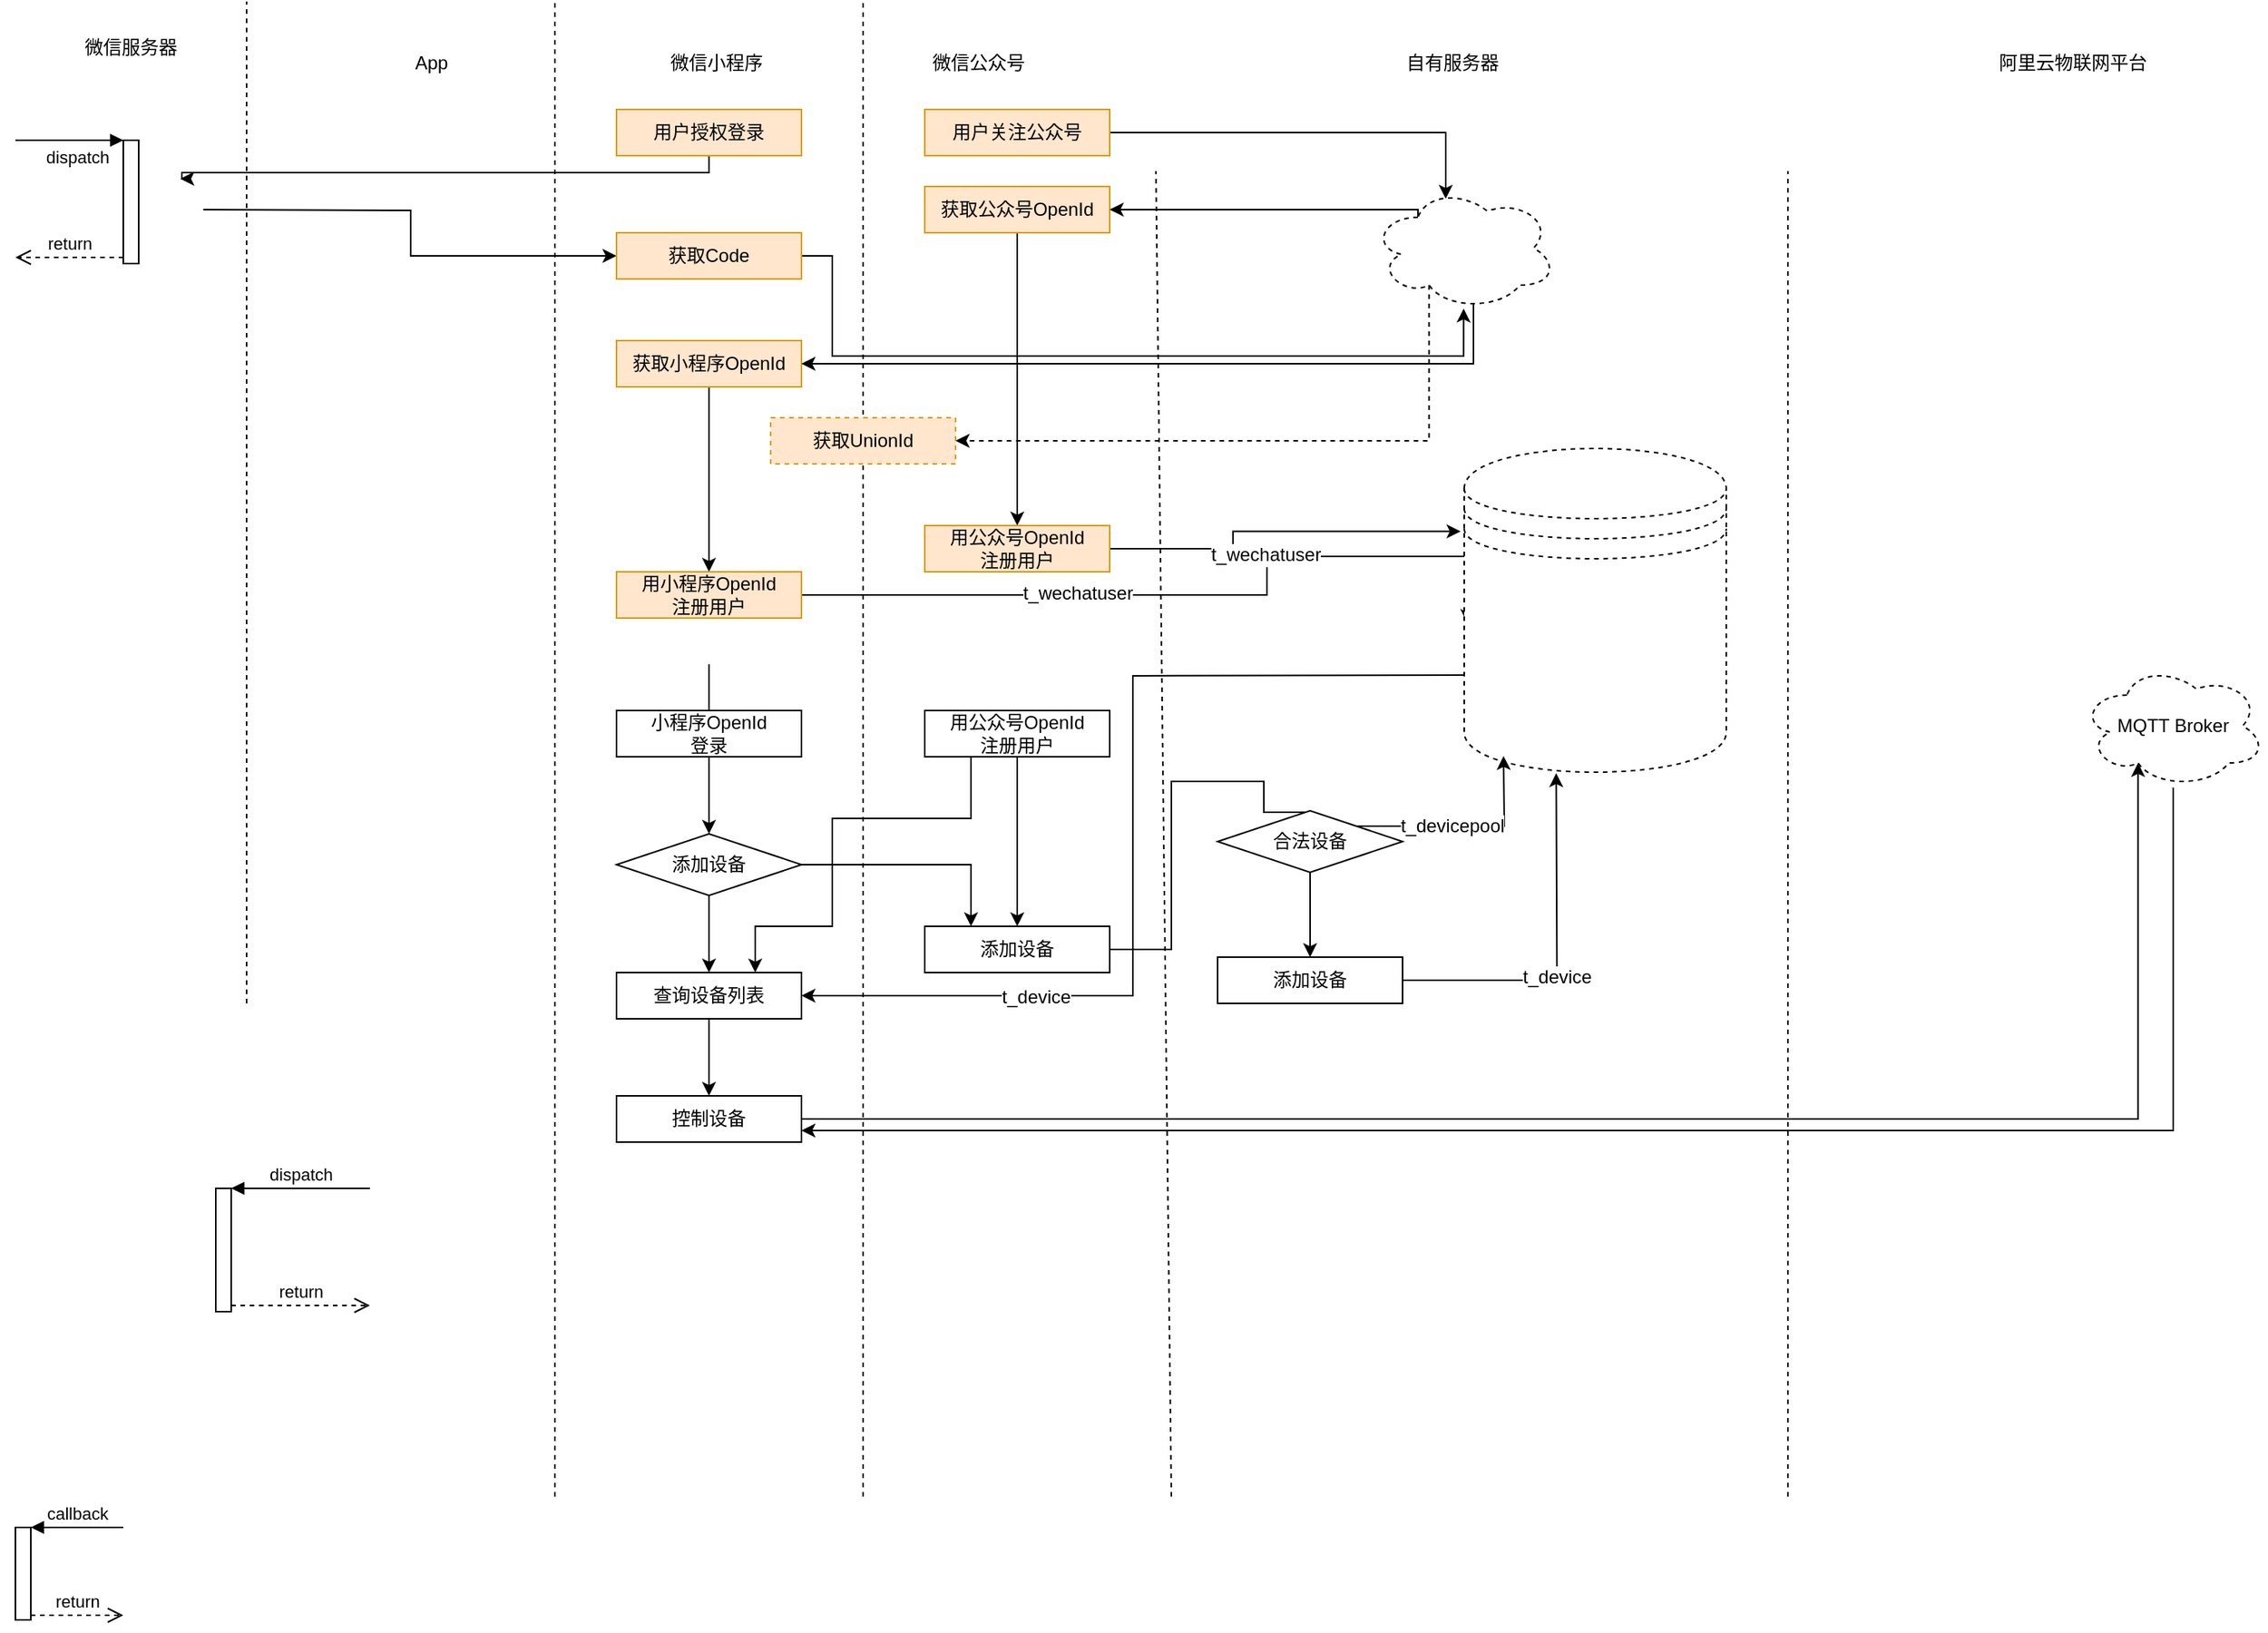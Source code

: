 <mxfile version="12.5.8" type="github" pages="2">
  <diagram id="6_VaQI-8KQmPAGfPwnWQ" name="Page-1">
    <mxGraphModel dx="3460" dy="1977" grid="1" gridSize="10" guides="1" tooltips="1" connect="1" arrows="1" fold="1" page="1" pageScale="1" pageWidth="1654" pageHeight="2336" math="0" shadow="0">
      <root>
        <mxCell id="0"/>
        <mxCell id="1" parent="0"/>
        <mxCell id="sQ18m8yOQFN-RxKZwZmQ-1" value="" style="endArrow=none;dashed=1;html=1;" parent="1" edge="1">
          <mxGeometry width="50" height="50" relative="1" as="geometry">
            <mxPoint x="440" y="970" as="sourcePoint"/>
            <mxPoint x="440" as="targetPoint"/>
          </mxGeometry>
        </mxCell>
        <mxCell id="sQ18m8yOQFN-RxKZwZmQ-2" value="" style="endArrow=none;dashed=1;html=1;" parent="1" edge="1">
          <mxGeometry width="50" height="50" relative="1" as="geometry">
            <mxPoint x="640" y="970" as="sourcePoint"/>
            <mxPoint x="640" as="targetPoint"/>
          </mxGeometry>
        </mxCell>
        <mxCell id="sQ18m8yOQFN-RxKZwZmQ-4" value="微信小程序" style="text;html=1;strokeColor=none;fillColor=none;align=center;verticalAlign=middle;whiteSpace=wrap;rounded=0;" parent="1" vertex="1">
          <mxGeometry x="510" y="30" width="70" height="20" as="geometry"/>
        </mxCell>
        <mxCell id="sQ18m8yOQFN-RxKZwZmQ-5" value="微信公众号" style="text;html=1;strokeColor=none;fillColor=none;align=center;verticalAlign=middle;whiteSpace=wrap;rounded=0;" parent="1" vertex="1">
          <mxGeometry x="670" y="30" width="90" height="20" as="geometry"/>
        </mxCell>
        <mxCell id="sQ18m8yOQFN-RxKZwZmQ-6" value="App" style="text;html=1;strokeColor=none;fillColor=none;align=center;verticalAlign=middle;whiteSpace=wrap;rounded=0;" parent="1" vertex="1">
          <mxGeometry x="340" y="30" width="40" height="20" as="geometry"/>
        </mxCell>
        <mxCell id="sQ18m8yOQFN-RxKZwZmQ-7" value="" style="endArrow=none;dashed=1;html=1;" parent="1" edge="1">
          <mxGeometry width="50" height="50" relative="1" as="geometry">
            <mxPoint x="840" y="970" as="sourcePoint"/>
            <mxPoint x="830" y="110" as="targetPoint"/>
          </mxGeometry>
        </mxCell>
        <mxCell id="sQ18m8yOQFN-RxKZwZmQ-40" value="" style="edgeStyle=orthogonalEdgeStyle;rounded=0;orthogonalLoop=1;jettySize=auto;html=1;entryX=0.5;entryY=0;entryDx=0;entryDy=0;" parent="1" source="sQ18m8yOQFN-RxKZwZmQ-8" target="sQ18m8yOQFN-RxKZwZmQ-12" edge="1">
          <mxGeometry relative="1" as="geometry">
            <mxPoint x="540" y="230" as="targetPoint"/>
          </mxGeometry>
        </mxCell>
        <mxCell id="sQ18m8yOQFN-RxKZwZmQ-8" value="获取小程序OpenId" style="rounded=0;whiteSpace=wrap;html=1;fillColor=#ffe6cc;strokeColor=#d79b00;" parent="1" vertex="1">
          <mxGeometry x="480" y="220" width="120" height="30" as="geometry"/>
        </mxCell>
        <mxCell id="sQ18m8yOQFN-RxKZwZmQ-42" value="" style="edgeStyle=orthogonalEdgeStyle;rounded=0;orthogonalLoop=1;jettySize=auto;html=1;entryX=0.5;entryY=0;entryDx=0;entryDy=0;" parent="1" source="sQ18m8yOQFN-RxKZwZmQ-9" target="sQ18m8yOQFN-RxKZwZmQ-13" edge="1">
          <mxGeometry relative="1" as="geometry">
            <mxPoint x="740" y="230" as="targetPoint"/>
          </mxGeometry>
        </mxCell>
        <mxCell id="sQ18m8yOQFN-RxKZwZmQ-9" value="获取公众号OpenId" style="rounded=0;whiteSpace=wrap;html=1;fillColor=#ffe6cc;strokeColor=#d79b00;" parent="1" vertex="1">
          <mxGeometry x="680" y="120" width="120" height="30" as="geometry"/>
        </mxCell>
        <mxCell id="sQ18m8yOQFN-RxKZwZmQ-10" value="获取UnionId" style="rounded=0;whiteSpace=wrap;html=1;dashed=1;fillColor=#ffe6cc;strokeColor=#d79b00;" parent="1" vertex="1">
          <mxGeometry x="580" y="270" width="120" height="30" as="geometry"/>
        </mxCell>
        <mxCell id="sQ18m8yOQFN-RxKZwZmQ-22" value="" style="edgeStyle=orthogonalEdgeStyle;rounded=0;orthogonalLoop=1;jettySize=auto;html=1;entryX=0.006;entryY=0.539;entryDx=0;entryDy=0;entryPerimeter=0;" parent="1" source="sQ18m8yOQFN-RxKZwZmQ-12" target="sQ18m8yOQFN-RxKZwZmQ-14" edge="1">
          <mxGeometry relative="1" as="geometry">
            <mxPoint x="590" y="330" as="targetPoint"/>
            <Array as="points">
              <mxPoint x="902" y="385"/>
              <mxPoint x="902" y="360"/>
              <mxPoint x="1032" y="360"/>
            </Array>
          </mxGeometry>
        </mxCell>
        <mxCell id="sQ18m8yOQFN-RxKZwZmQ-23" value="t_wechatuser" style="text;html=1;align=center;verticalAlign=middle;resizable=0;points=[];labelBackgroundColor=#ffffff;" parent="sQ18m8yOQFN-RxKZwZmQ-22" vertex="1" connectable="0">
          <mxGeometry x="-0.285" y="1" relative="1" as="geometry">
            <mxPoint as="offset"/>
          </mxGeometry>
        </mxCell>
        <mxCell id="sQ18m8yOQFN-RxKZwZmQ-12" value="用小程序OpenId&lt;br&gt;注册用户" style="rounded=0;whiteSpace=wrap;html=1;fillColor=#ffe6cc;strokeColor=#d79b00;" parent="1" vertex="1">
          <mxGeometry x="480" y="370" width="120" height="30" as="geometry"/>
        </mxCell>
        <mxCell id="sQ18m8yOQFN-RxKZwZmQ-44" value="" style="edgeStyle=orthogonalEdgeStyle;rounded=0;orthogonalLoop=1;jettySize=auto;html=1;entryX=0;entryY=0.5;entryDx=0;entryDy=0;" parent="1" source="sQ18m8yOQFN-RxKZwZmQ-21" target="sQ18m8yOQFN-RxKZwZmQ-46" edge="1">
          <mxGeometry relative="1" as="geometry">
            <mxPoint x="540" y="500" as="targetPoint"/>
            <Array as="points">
              <mxPoint x="540" y="430"/>
              <mxPoint x="540" y="430"/>
            </Array>
          </mxGeometry>
        </mxCell>
        <mxCell id="sQ18m8yOQFN-RxKZwZmQ-21" value="小程序OpenId&lt;br&gt;登录" style="rounded=0;whiteSpace=wrap;html=1;" parent="1" vertex="1">
          <mxGeometry x="480" y="460" width="120" height="30" as="geometry"/>
        </mxCell>
        <mxCell id="sQ18m8yOQFN-RxKZwZmQ-16" value="" style="edgeStyle=orthogonalEdgeStyle;rounded=0;orthogonalLoop=1;jettySize=auto;html=1;exitX=1;exitY=0.5;exitDx=0;exitDy=0;entryX=-0.014;entryY=0.256;entryDx=0;entryDy=0;entryPerimeter=0;" parent="1" source="sQ18m8yOQFN-RxKZwZmQ-13" target="sQ18m8yOQFN-RxKZwZmQ-14" edge="1">
          <mxGeometry relative="1" as="geometry">
            <Array as="points">
              <mxPoint x="880" y="355"/>
              <mxPoint x="880" y="344"/>
            </Array>
          </mxGeometry>
        </mxCell>
        <mxCell id="sQ18m8yOQFN-RxKZwZmQ-20" value="t_wechatuser" style="text;html=1;align=center;verticalAlign=middle;resizable=0;points=[];labelBackgroundColor=#ffffff;" parent="sQ18m8yOQFN-RxKZwZmQ-16" vertex="1" connectable="0">
          <mxGeometry x="-0.277" y="-10" relative="1" as="geometry">
            <mxPoint x="11" y="10" as="offset"/>
          </mxGeometry>
        </mxCell>
        <mxCell id="sQ18m8yOQFN-RxKZwZmQ-13" value="用公众号OpenId&lt;br&gt;注册用户" style="rounded=0;whiteSpace=wrap;html=1;fillColor=#ffe6cc;strokeColor=#d79b00;" parent="1" vertex="1">
          <mxGeometry x="680" y="340" width="120" height="30" as="geometry"/>
        </mxCell>
        <mxCell id="sQ18m8yOQFN-RxKZwZmQ-70" value="" style="edgeStyle=orthogonalEdgeStyle;rounded=0;orthogonalLoop=1;jettySize=auto;html=1;" parent="1" source="sQ18m8yOQFN-RxKZwZmQ-15" target="sQ18m8yOQFN-RxKZwZmQ-48" edge="1">
          <mxGeometry relative="1" as="geometry"/>
        </mxCell>
        <mxCell id="sQ18m8yOQFN-RxKZwZmQ-15" value="用公众号OpenId&lt;br&gt;注册用户" style="rounded=0;whiteSpace=wrap;html=1;" parent="1" vertex="1">
          <mxGeometry x="680" y="460" width="120" height="30" as="geometry"/>
        </mxCell>
        <mxCell id="sQ18m8yOQFN-RxKZwZmQ-14" value="" style="shape=datastore;whiteSpace=wrap;html=1;dashed=1;" parent="1" vertex="1">
          <mxGeometry x="1030" y="290" width="170" height="210" as="geometry"/>
        </mxCell>
        <mxCell id="sQ18m8yOQFN-RxKZwZmQ-24" value="" style="endArrow=none;dashed=1;html=1;" parent="1" edge="1">
          <mxGeometry width="50" height="50" relative="1" as="geometry">
            <mxPoint x="240" y="650" as="sourcePoint"/>
            <mxPoint x="240" as="targetPoint"/>
          </mxGeometry>
        </mxCell>
        <mxCell id="sQ18m8yOQFN-RxKZwZmQ-25" value="微信服务器" style="text;html=1;strokeColor=none;fillColor=none;align=center;verticalAlign=middle;whiteSpace=wrap;rounded=0;" parent="1" vertex="1">
          <mxGeometry x="120" y="20" width="90" height="20" as="geometry"/>
        </mxCell>
        <mxCell id="sQ18m8yOQFN-RxKZwZmQ-26" value="自有服务器" style="text;html=1;strokeColor=none;fillColor=none;align=center;verticalAlign=middle;whiteSpace=wrap;rounded=0;" parent="1" vertex="1">
          <mxGeometry x="985" y="30" width="75" height="20" as="geometry"/>
        </mxCell>
        <mxCell id="sQ18m8yOQFN-RxKZwZmQ-33" value="" style="edgeStyle=orthogonalEdgeStyle;rounded=0;orthogonalLoop=1;jettySize=auto;html=1;entryX=0.88;entryY=0.25;entryDx=0;entryDy=0;entryPerimeter=0;" parent="1" source="sQ18m8yOQFN-RxKZwZmQ-28" edge="1">
          <mxGeometry relative="1" as="geometry">
            <mxPoint x="197" y="115" as="targetPoint"/>
            <Array as="points">
              <mxPoint x="540" y="111"/>
              <mxPoint x="198" y="111"/>
            </Array>
          </mxGeometry>
        </mxCell>
        <mxCell id="sQ18m8yOQFN-RxKZwZmQ-28" value="用户授权登录" style="rounded=0;whiteSpace=wrap;html=1;fillColor=#ffe6cc;strokeColor=#d79b00;" parent="1" vertex="1">
          <mxGeometry x="480" y="70" width="120" height="30" as="geometry"/>
        </mxCell>
        <mxCell id="sQ18m8yOQFN-RxKZwZmQ-32" value="" style="edgeStyle=orthogonalEdgeStyle;rounded=0;orthogonalLoop=1;jettySize=auto;html=1;entryX=0.4;entryY=0.1;entryDx=0;entryDy=0;entryPerimeter=0;" parent="1" source="sQ18m8yOQFN-RxKZwZmQ-29" target="sQ18m8yOQFN-RxKZwZmQ-30" edge="1">
          <mxGeometry relative="1" as="geometry">
            <mxPoint x="880" y="85" as="targetPoint"/>
          </mxGeometry>
        </mxCell>
        <mxCell id="sQ18m8yOQFN-RxKZwZmQ-29" value="用户关注公众号" style="rounded=0;whiteSpace=wrap;html=1;fillColor=#ffe6cc;strokeColor=#d79b00;" parent="1" vertex="1">
          <mxGeometry x="680" y="70" width="120" height="30" as="geometry"/>
        </mxCell>
        <mxCell id="sQ18m8yOQFN-RxKZwZmQ-35" value="" style="edgeStyle=orthogonalEdgeStyle;rounded=0;orthogonalLoop=1;jettySize=auto;html=1;entryX=1;entryY=0.5;entryDx=0;entryDy=0;exitX=0.55;exitY=0.95;exitDx=0;exitDy=0;exitPerimeter=0;" parent="1" source="sQ18m8yOQFN-RxKZwZmQ-30" target="sQ18m8yOQFN-RxKZwZmQ-8" edge="1">
          <mxGeometry relative="1" as="geometry">
            <mxPoint x="860" y="160" as="targetPoint"/>
            <Array as="points">
              <mxPoint x="1036" y="235"/>
            </Array>
          </mxGeometry>
        </mxCell>
        <mxCell id="sQ18m8yOQFN-RxKZwZmQ-36" value="" style="edgeStyle=orthogonalEdgeStyle;rounded=0;orthogonalLoop=1;jettySize=auto;html=1;entryX=1;entryY=0.5;entryDx=0;entryDy=0;exitX=0.25;exitY=0.25;exitDx=0;exitDy=0;exitPerimeter=0;" parent="1" source="sQ18m8yOQFN-RxKZwZmQ-30" target="sQ18m8yOQFN-RxKZwZmQ-9" edge="1">
          <mxGeometry relative="1" as="geometry">
            <mxPoint x="940" y="160" as="sourcePoint"/>
            <Array as="points">
              <mxPoint x="1000" y="135"/>
            </Array>
          </mxGeometry>
        </mxCell>
        <mxCell id="sQ18m8yOQFN-RxKZwZmQ-30" value="" style="ellipse;shape=cloud;whiteSpace=wrap;html=1;dashed=1;" parent="1" vertex="1">
          <mxGeometry x="970" y="120" width="120" height="80" as="geometry"/>
        </mxCell>
        <mxCell id="sQ18m8yOQFN-RxKZwZmQ-37" value="" style="edgeStyle=orthogonalEdgeStyle;rounded=0;orthogonalLoop=1;jettySize=auto;html=1;entryX=1;entryY=0.5;entryDx=0;entryDy=0;dashed=1;exitX=0.31;exitY=0.8;exitDx=0;exitDy=0;exitPerimeter=0;" parent="1" source="sQ18m8yOQFN-RxKZwZmQ-30" target="sQ18m8yOQFN-RxKZwZmQ-10" edge="1">
          <mxGeometry relative="1" as="geometry">
            <mxPoint x="960" y="160" as="sourcePoint"/>
            <mxPoint x="790.002" y="185.168" as="targetPoint"/>
            <Array as="points">
              <mxPoint x="1008" y="285"/>
            </Array>
          </mxGeometry>
        </mxCell>
        <mxCell id="sQ18m8yOQFN-RxKZwZmQ-50" value="" style="edgeStyle=orthogonalEdgeStyle;rounded=0;orthogonalLoop=1;jettySize=auto;html=1;entryX=0.25;entryY=0;entryDx=0;entryDy=0;" parent="1" source="sQ18m8yOQFN-RxKZwZmQ-46" target="sQ18m8yOQFN-RxKZwZmQ-48" edge="1">
          <mxGeometry relative="1" as="geometry">
            <mxPoint x="400" y="470" as="targetPoint"/>
          </mxGeometry>
        </mxCell>
        <mxCell id="sQ18m8yOQFN-RxKZwZmQ-64" value="" style="edgeStyle=orthogonalEdgeStyle;rounded=0;orthogonalLoop=1;jettySize=auto;html=1;entryX=0.5;entryY=0;entryDx=0;entryDy=0;" parent="1" source="sQ18m8yOQFN-RxKZwZmQ-46" target="sQ18m8yOQFN-RxKZwZmQ-47" edge="1">
          <mxGeometry relative="1" as="geometry">
            <mxPoint x="540" y="570" as="targetPoint"/>
          </mxGeometry>
        </mxCell>
        <mxCell id="sQ18m8yOQFN-RxKZwZmQ-46" value="添加设备" style="rhombus;whiteSpace=wrap;html=1;direction=south;" parent="1" vertex="1">
          <mxGeometry x="480" y="540" width="120" height="40" as="geometry"/>
        </mxCell>
        <mxCell id="sQ18m8yOQFN-RxKZwZmQ-66" value="" style="edgeStyle=orthogonalEdgeStyle;rounded=0;orthogonalLoop=1;jettySize=auto;html=1;exitX=0;exitY=0.7;exitDx=0;exitDy=0;entryX=1;entryY=0.5;entryDx=0;entryDy=0;" parent="1" target="sQ18m8yOQFN-RxKZwZmQ-47" edge="1">
          <mxGeometry relative="1" as="geometry">
            <mxPoint x="1030" y="437" as="sourcePoint"/>
            <mxPoint x="700" y="480" as="targetPoint"/>
          </mxGeometry>
        </mxCell>
        <mxCell id="sQ18m8yOQFN-RxKZwZmQ-67" value="t_device" style="text;html=1;align=center;verticalAlign=middle;resizable=0;points=[];labelBackgroundColor=#ffffff;" parent="sQ18m8yOQFN-RxKZwZmQ-66" vertex="1" connectable="0">
          <mxGeometry x="0.525" y="1" relative="1" as="geometry">
            <mxPoint as="offset"/>
          </mxGeometry>
        </mxCell>
        <mxCell id="sQ18m8yOQFN-RxKZwZmQ-69" value="" style="edgeStyle=orthogonalEdgeStyle;rounded=0;orthogonalLoop=1;jettySize=auto;html=1;" parent="1" source="sQ18m8yOQFN-RxKZwZmQ-47" target="sQ18m8yOQFN-RxKZwZmQ-68" edge="1">
          <mxGeometry relative="1" as="geometry"/>
        </mxCell>
        <mxCell id="sQ18m8yOQFN-RxKZwZmQ-47" value="查询设备列表" style="rounded=0;whiteSpace=wrap;html=1;" parent="1" vertex="1">
          <mxGeometry x="480" y="630" width="120" height="30" as="geometry"/>
        </mxCell>
        <mxCell id="sQ18m8yOQFN-RxKZwZmQ-81" value="" style="edgeStyle=orthogonalEdgeStyle;rounded=0;orthogonalLoop=1;jettySize=auto;html=1;entryX=0.31;entryY=0.8;entryDx=0;entryDy=0;entryPerimeter=0;" parent="1" source="sQ18m8yOQFN-RxKZwZmQ-68" target="sQ18m8yOQFN-RxKZwZmQ-74" edge="1">
          <mxGeometry relative="1" as="geometry">
            <mxPoint x="1320" y="610" as="targetPoint"/>
            <Array as="points">
              <mxPoint x="1467" y="725"/>
            </Array>
          </mxGeometry>
        </mxCell>
        <mxCell id="sQ18m8yOQFN-RxKZwZmQ-68" value="控制设备" style="rounded=0;whiteSpace=wrap;html=1;" parent="1" vertex="1">
          <mxGeometry x="480" y="710" width="120" height="30" as="geometry"/>
        </mxCell>
        <mxCell id="sQ18m8yOQFN-RxKZwZmQ-53" value="" style="edgeStyle=orthogonalEdgeStyle;rounded=0;orthogonalLoop=1;jettySize=auto;html=1;entryX=0;entryY=0.5;entryDx=0;entryDy=0;" parent="1" source="sQ18m8yOQFN-RxKZwZmQ-48" target="sQ18m8yOQFN-RxKZwZmQ-54" edge="1">
          <mxGeometry relative="1" as="geometry">
            <mxPoint x="530" y="505" as="targetPoint"/>
            <Array as="points">
              <mxPoint x="840" y="615"/>
              <mxPoint x="840" y="506"/>
              <mxPoint x="900" y="506"/>
              <mxPoint x="900" y="526"/>
            </Array>
          </mxGeometry>
        </mxCell>
        <mxCell id="sQ18m8yOQFN-RxKZwZmQ-48" value="添加设备" style="rounded=0;whiteSpace=wrap;html=1;" parent="1" vertex="1">
          <mxGeometry x="680" y="600" width="120" height="30" as="geometry"/>
        </mxCell>
        <mxCell id="sQ18m8yOQFN-RxKZwZmQ-56" value="" style="edgeStyle=orthogonalEdgeStyle;rounded=0;orthogonalLoop=1;jettySize=auto;html=1;entryX=0.15;entryY=0.95;entryDx=0;entryDy=0;exitX=0;exitY=0;exitDx=0;exitDy=0;entryPerimeter=0;" parent="1" source="sQ18m8yOQFN-RxKZwZmQ-54" edge="1">
          <mxGeometry relative="1" as="geometry">
            <mxPoint x="1055.5" y="489.5" as="targetPoint"/>
          </mxGeometry>
        </mxCell>
        <mxCell id="sQ18m8yOQFN-RxKZwZmQ-57" value="t_devicepool" style="text;html=1;align=center;verticalAlign=middle;resizable=0;points=[];labelBackgroundColor=#ffffff;" parent="sQ18m8yOQFN-RxKZwZmQ-56" vertex="1" connectable="0">
          <mxGeometry x="-0.131" relative="1" as="geometry">
            <mxPoint as="offset"/>
          </mxGeometry>
        </mxCell>
        <mxCell id="sQ18m8yOQFN-RxKZwZmQ-60" value="" style="edgeStyle=orthogonalEdgeStyle;rounded=0;orthogonalLoop=1;jettySize=auto;html=1;" parent="1" source="sQ18m8yOQFN-RxKZwZmQ-54" target="sQ18m8yOQFN-RxKZwZmQ-58" edge="1">
          <mxGeometry relative="1" as="geometry"/>
        </mxCell>
        <mxCell id="sQ18m8yOQFN-RxKZwZmQ-54" value="合法设备" style="rhombus;whiteSpace=wrap;html=1;direction=south;" parent="1" vertex="1">
          <mxGeometry x="870" y="525" width="120" height="40" as="geometry"/>
        </mxCell>
        <mxCell id="sQ18m8yOQFN-RxKZwZmQ-58" value="添加设备" style="rounded=0;whiteSpace=wrap;html=1;" parent="1" vertex="1">
          <mxGeometry x="870" y="620" width="120" height="30" as="geometry"/>
        </mxCell>
        <mxCell id="sQ18m8yOQFN-RxKZwZmQ-61" value="" style="edgeStyle=orthogonalEdgeStyle;rounded=0;orthogonalLoop=1;jettySize=auto;html=1;entryX=0.351;entryY=1.003;entryDx=0;entryDy=0;exitX=1;exitY=0.5;exitDx=0;exitDy=0;entryPerimeter=0;" parent="1" source="sQ18m8yOQFN-RxKZwZmQ-58" edge="1">
          <mxGeometry relative="1" as="geometry">
            <mxPoint x="1010" y="590" as="sourcePoint"/>
            <mxPoint x="1089.67" y="500.63" as="targetPoint"/>
          </mxGeometry>
        </mxCell>
        <mxCell id="sQ18m8yOQFN-RxKZwZmQ-62" value="t_device" style="text;html=1;align=center;verticalAlign=middle;resizable=0;points=[];labelBackgroundColor=#ffffff;" parent="sQ18m8yOQFN-RxKZwZmQ-61" vertex="1" connectable="0">
          <mxGeometry x="-0.131" relative="1" as="geometry">
            <mxPoint as="offset"/>
          </mxGeometry>
        </mxCell>
        <mxCell id="sQ18m8yOQFN-RxKZwZmQ-71" value="" style="edgeStyle=orthogonalEdgeStyle;rounded=0;orthogonalLoop=1;jettySize=auto;html=1;entryX=0.75;entryY=0;entryDx=0;entryDy=0;exitX=0.25;exitY=1;exitDx=0;exitDy=0;" parent="1" source="sQ18m8yOQFN-RxKZwZmQ-15" target="sQ18m8yOQFN-RxKZwZmQ-47" edge="1">
          <mxGeometry relative="1" as="geometry">
            <mxPoint x="740" y="420" as="sourcePoint"/>
            <mxPoint x="680" y="460" as="targetPoint"/>
            <Array as="points">
              <mxPoint x="710" y="530"/>
              <mxPoint x="620" y="530"/>
              <mxPoint x="620" y="600"/>
              <mxPoint x="570" y="600"/>
            </Array>
          </mxGeometry>
        </mxCell>
        <mxCell id="sQ18m8yOQFN-RxKZwZmQ-72" value="" style="endArrow=none;dashed=1;html=1;" parent="1" edge="1">
          <mxGeometry width="50" height="50" relative="1" as="geometry">
            <mxPoint x="1240" y="970" as="sourcePoint"/>
            <mxPoint x="1240" y="110" as="targetPoint"/>
          </mxGeometry>
        </mxCell>
        <mxCell id="sQ18m8yOQFN-RxKZwZmQ-73" value="阿里云物联网平台" style="text;html=1;strokeColor=none;fillColor=none;align=center;verticalAlign=middle;whiteSpace=wrap;rounded=0;" parent="1" vertex="1">
          <mxGeometry x="1370" y="30" width="110" height="20" as="geometry"/>
        </mxCell>
        <mxCell id="sQ18m8yOQFN-RxKZwZmQ-83" value="" style="edgeStyle=orthogonalEdgeStyle;rounded=0;orthogonalLoop=1;jettySize=auto;html=1;entryX=1;entryY=0.75;entryDx=0;entryDy=0;" parent="1" source="sQ18m8yOQFN-RxKZwZmQ-74" target="sQ18m8yOQFN-RxKZwZmQ-68" edge="1">
          <mxGeometry relative="1" as="geometry">
            <mxPoint x="1490" y="590.0" as="targetPoint"/>
            <Array as="points">
              <mxPoint x="1490" y="732"/>
            </Array>
          </mxGeometry>
        </mxCell>
        <mxCell id="sQ18m8yOQFN-RxKZwZmQ-74" value="MQTT Broker" style="ellipse;shape=cloud;whiteSpace=wrap;html=1;dashed=1;" parent="1" vertex="1">
          <mxGeometry x="1430" y="430" width="120" height="80" as="geometry"/>
        </mxCell>
        <mxCell id="sQ18m8yOQFN-RxKZwZmQ-89" value="" style="edgeStyle=orthogonalEdgeStyle;rounded=0;orthogonalLoop=1;jettySize=auto;html=1;entryX=0;entryY=0.5;entryDx=0;entryDy=0;" parent="1" target="sQ18m8yOQFN-RxKZwZmQ-87" edge="1">
          <mxGeometry relative="1" as="geometry">
            <mxPoint x="291.88" y="135" as="targetPoint"/>
            <mxPoint x="211.88" y="135" as="sourcePoint"/>
          </mxGeometry>
        </mxCell>
        <mxCell id="sQ18m8yOQFN-RxKZwZmQ-91" value="" style="edgeStyle=orthogonalEdgeStyle;rounded=0;orthogonalLoop=1;jettySize=auto;html=1;entryX=0.497;entryY=0.99;entryDx=0;entryDy=0;entryPerimeter=0;" parent="1" source="sQ18m8yOQFN-RxKZwZmQ-87" target="sQ18m8yOQFN-RxKZwZmQ-30" edge="1">
          <mxGeometry relative="1" as="geometry">
            <mxPoint x="680" y="165" as="targetPoint"/>
            <Array as="points">
              <mxPoint x="620" y="165"/>
              <mxPoint x="620" y="230"/>
              <mxPoint x="1030" y="230"/>
            </Array>
          </mxGeometry>
        </mxCell>
        <mxCell id="sQ18m8yOQFN-RxKZwZmQ-87" value="获取Code" style="rounded=0;whiteSpace=wrap;html=1;fillColor=#ffe6cc;strokeColor=#d79b00;" parent="1" vertex="1">
          <mxGeometry x="480" y="150" width="120" height="30" as="geometry"/>
        </mxCell>
        <mxCell id="RY19M4q3q0OfO-yB1I3z-13" value="" style="html=1;points=[];perimeter=orthogonalPerimeter;" vertex="1" parent="1">
          <mxGeometry x="90" y="990" width="10" height="60" as="geometry"/>
        </mxCell>
        <mxCell id="RY19M4q3q0OfO-yB1I3z-14" value="callback" style="html=1;verticalAlign=bottom;endArrow=block;entryX=1;entryY=0;" edge="1" target="RY19M4q3q0OfO-yB1I3z-13" parent="1">
          <mxGeometry relative="1" as="geometry">
            <mxPoint x="160" y="990" as="sourcePoint"/>
          </mxGeometry>
        </mxCell>
        <mxCell id="RY19M4q3q0OfO-yB1I3z-15" value="return" style="html=1;verticalAlign=bottom;endArrow=open;dashed=1;endSize=8;exitX=1;exitY=0.95;" edge="1" source="RY19M4q3q0OfO-yB1I3z-13" parent="1">
          <mxGeometry relative="1" as="geometry">
            <mxPoint x="160" y="1047" as="targetPoint"/>
          </mxGeometry>
        </mxCell>
        <mxCell id="RY19M4q3q0OfO-yB1I3z-16" value="" style="html=1;points=[];perimeter=orthogonalPerimeter;" vertex="1" parent="1">
          <mxGeometry x="160" y="90" width="10" height="80" as="geometry"/>
        </mxCell>
        <mxCell id="RY19M4q3q0OfO-yB1I3z-17" value="dispatch" style="html=1;verticalAlign=bottom;endArrow=block;entryX=0;entryY=0;shadow=0;" edge="1" target="RY19M4q3q0OfO-yB1I3z-16" parent="1">
          <mxGeometry x="0.143" y="-20" relative="1" as="geometry">
            <mxPoint x="90" y="90" as="sourcePoint"/>
            <mxPoint as="offset"/>
          </mxGeometry>
        </mxCell>
        <mxCell id="RY19M4q3q0OfO-yB1I3z-18" value="return" style="html=1;verticalAlign=bottom;endArrow=open;dashed=1;endSize=8;exitX=0;exitY=0.95;" edge="1" source="RY19M4q3q0OfO-yB1I3z-16" parent="1">
          <mxGeometry relative="1" as="geometry">
            <mxPoint x="90" y="166" as="targetPoint"/>
          </mxGeometry>
        </mxCell>
        <mxCell id="RY19M4q3q0OfO-yB1I3z-19" value="" style="html=1;points=[];perimeter=orthogonalPerimeter;comic=0;" vertex="1" parent="1">
          <mxGeometry x="220" y="770" width="10" height="80" as="geometry"/>
        </mxCell>
        <mxCell id="RY19M4q3q0OfO-yB1I3z-20" value="dispatch" style="html=1;verticalAlign=bottom;endArrow=block;shadow=0;comic=0;" edge="1" parent="1">
          <mxGeometry relative="1" as="geometry">
            <mxPoint x="320" y="770" as="sourcePoint"/>
            <mxPoint x="230" y="770" as="targetPoint"/>
          </mxGeometry>
        </mxCell>
        <mxCell id="RY19M4q3q0OfO-yB1I3z-21" value="return" style="html=1;verticalAlign=bottom;endArrow=open;dashed=1;endSize=8;shadow=0;comic=0;" edge="1" parent="1">
          <mxGeometry relative="1" as="geometry">
            <mxPoint x="320" y="846" as="targetPoint"/>
            <mxPoint x="230" y="846" as="sourcePoint"/>
          </mxGeometry>
        </mxCell>
        <mxCell id="Dcv1Q0STKmZCRqd1ZKKZ-1" style="edgeStyle=orthogonalEdgeStyle;rounded=0;comic=0;orthogonalLoop=1;jettySize=auto;html=1;exitX=0.5;exitY=1;exitDx=0;exitDy=0;shadow=0;" edge="1" parent="1" source="sQ18m8yOQFN-RxKZwZmQ-25" target="sQ18m8yOQFN-RxKZwZmQ-25">
          <mxGeometry relative="1" as="geometry"/>
        </mxCell>
      </root>
    </mxGraphModel>
  </diagram>
  <diagram id="brU8XKW8B8_OKQ4wB0va" name="Page-2">
    <mxGraphModel dx="3460" dy="1977" grid="1" gridSize="10" guides="1" tooltips="1" connect="1" arrows="1" fold="1" page="1" pageScale="1" pageWidth="2339" pageHeight="3300" math="0" shadow="0">
      <root>
        <mxCell id="tr3wemQ6XjKyUZidbh-H-0"/>
        <mxCell id="tr3wemQ6XjKyUZidbh-H-1" parent="tr3wemQ6XjKyUZidbh-H-0"/>
        <mxCell id="TEwUuaDZqqDHMD0XV6D6-0" value="" style="html=1;points=[];perimeter=orthogonalPerimeter;comic=0;fillColor=#dae8fc;strokeColor=#6c8ebf;" vertex="1" parent="tr3wemQ6XjKyUZidbh-H-1">
          <mxGeometry x="153.33" y="390" width="10" height="80" as="geometry"/>
        </mxCell>
        <mxCell id="TEwUuaDZqqDHMD0XV6D6-1" value="&lt;span style=&quot;font-size: 12px ; white-space: normal ; background-color: rgb(248 , 249 , 250)&quot;&gt;wx.&lt;/span&gt;&lt;span style=&quot;background-color: rgb(255 , 255 , 254) ; font-family: &amp;#34;consolas&amp;#34; ; font-size: 12px ; white-space: pre&quot;&gt;getUserInfo&lt;/span&gt;" style="html=1;verticalAlign=bottom;endArrow=block;shadow=0;comic=0;exitX=0;exitY=0.5;exitDx=0;exitDy=0;entryX=1.033;entryY=0.056;entryDx=0;entryDy=0;entryPerimeter=0;" edge="1" parent="tr3wemQ6XjKyUZidbh-H-1" source="4uWjBlLhu6SYzY_w15h6-1" target="TEwUuaDZqqDHMD0XV6D6-0">
          <mxGeometry relative="1" as="geometry">
            <mxPoint x="253.33" y="390" as="sourcePoint"/>
            <mxPoint x="163.33" y="390" as="targetPoint"/>
          </mxGeometry>
        </mxCell>
        <mxCell id="TEwUuaDZqqDHMD0XV6D6-2" value="return" style="html=1;verticalAlign=bottom;endArrow=open;dashed=1;endSize=8;shadow=0;comic=0;" edge="1" parent="tr3wemQ6XjKyUZidbh-H-1">
          <mxGeometry relative="1" as="geometry">
            <mxPoint x="423.33" y="466" as="targetPoint"/>
            <mxPoint x="163.33" y="466.0" as="sourcePoint"/>
          </mxGeometry>
        </mxCell>
        <mxCell id="6jmLZCQxIG2gebh_bOHa-0" value="微信服务器" style="text;html=1;strokeColor=none;fillColor=none;align=center;verticalAlign=middle;whiteSpace=wrap;rounded=0;" vertex="1" parent="tr3wemQ6XjKyUZidbh-H-1">
          <mxGeometry x="120" y="20" width="90" height="20" as="geometry"/>
        </mxCell>
        <mxCell id="6jmLZCQxIG2gebh_bOHa-1" value="微信小程序" style="text;html=1;strokeColor=none;fillColor=none;align=center;verticalAlign=middle;whiteSpace=wrap;rounded=0;" vertex="1" parent="tr3wemQ6XjKyUZidbh-H-1">
          <mxGeometry x="435" y="20" width="90" height="20" as="geometry"/>
        </mxCell>
        <mxCell id="vUXJ3H-HTTCSYLAhV4uZ-0" value="已经授权" style="rhombus;whiteSpace=wrap;html=1;direction=south;" vertex="1" parent="tr3wemQ6XjKyUZidbh-H-1">
          <mxGeometry x="420" y="160" width="120" height="40" as="geometry"/>
        </mxCell>
        <mxCell id="4uWjBlLhu6SYzY_w15h6-0" value="申请用户授权" style="rounded=0;whiteSpace=wrap;html=1;" vertex="1" parent="tr3wemQ6XjKyUZidbh-H-1">
          <mxGeometry x="423.33" y="230" width="120" height="30" as="geometry"/>
        </mxCell>
        <mxCell id="4uWjBlLhu6SYzY_w15h6-1" value="获取用户信息" style="rounded=0;whiteSpace=wrap;html=1;" vertex="1" parent="tr3wemQ6XjKyUZidbh-H-1">
          <mxGeometry x="423.33" y="380" width="120" height="30" as="geometry"/>
        </mxCell>
        <mxCell id="4uWjBlLhu6SYzY_w15h6-2" value="同意授权" style="rhombus;whiteSpace=wrap;html=1;direction=south;" vertex="1" parent="tr3wemQ6XjKyUZidbh-H-1">
          <mxGeometry x="423.33" y="300" width="120" height="40" as="geometry"/>
        </mxCell>
        <mxCell id="KM6eGO2Kl3k3iH2BnpsO-0" value="取得用户信息" style="rounded=0;whiteSpace=wrap;html=1;fillColor=#ffe6cc;strokeColor=#d79b00;" vertex="1" parent="tr3wemQ6XjKyUZidbh-H-1">
          <mxGeometry x="423.33" y="450" width="120" height="30" as="geometry"/>
        </mxCell>
        <mxCell id="T0NUNgTk_lcKT9lIScza-0" value="自有服务器" style="text;html=1;strokeColor=none;fillColor=none;align=center;verticalAlign=middle;whiteSpace=wrap;rounded=0;" vertex="1" parent="tr3wemQ6XjKyUZidbh-H-1">
          <mxGeometry x="890" y="20" width="75" height="20" as="geometry"/>
        </mxCell>
        <mxCell id="XPHlXd8bSGOC3zxT5zFa-0" value="" style="html=1;points=[];perimeter=orthogonalPerimeter;fillColor=#d5e8d4;strokeColor=#82b366;" vertex="1" parent="tr3wemQ6XjKyUZidbh-H-1">
          <mxGeometry x="795.01" y="750" width="10" height="120" as="geometry"/>
        </mxCell>
        <mxCell id="XPHlXd8bSGOC3zxT5zFa-1" value="&lt;div style=&quot;background-color: rgb(255 , 255 , 254) ; font-family: &amp;#34;consolas&amp;#34; ; font-size: 12px ; line-height: 18px ; white-space: pre&quot;&gt;wx.request&lt;/div&gt;" style="html=1;verticalAlign=bottom;endArrow=block;shadow=0;exitX=1;exitY=0.5;exitDx=0;exitDy=0;entryX=0;entryY=0.042;entryDx=0;entryDy=0;entryPerimeter=0;" edge="1" parent="tr3wemQ6XjKyUZidbh-H-1" target="XPHlXd8bSGOC3zxT5zFa-0" source="XPHlXd8bSGOC3zxT5zFa-4">
          <mxGeometry x="0.117" y="5" relative="1" as="geometry">
            <mxPoint x="843.33" y="750" as="sourcePoint"/>
            <mxPoint as="offset"/>
            <mxPoint x="790" y="755" as="targetPoint"/>
          </mxGeometry>
        </mxCell>
        <mxCell id="XPHlXd8bSGOC3zxT5zFa-2" value="return" style="html=1;verticalAlign=bottom;endArrow=open;dashed=1;endSize=8;exitX=0;exitY=0.95;entryX=1;entryY=0.5;entryDx=0;entryDy=0;" edge="1" parent="tr3wemQ6XjKyUZidbh-H-1" source="XPHlXd8bSGOC3zxT5zFa-0" target="XPHlXd8bSGOC3zxT5zFa-8">
          <mxGeometry relative="1" as="geometry">
            <mxPoint x="533.33" y="940" as="targetPoint"/>
          </mxGeometry>
        </mxCell>
        <mxCell id="XPHlXd8bSGOC3zxT5zFa-4" value="获取OpenId" style="rounded=0;whiteSpace=wrap;html=1;fillColor=#ffe6cc;strokeColor=#d79b00;" vertex="1" parent="tr3wemQ6XjKyUZidbh-H-1">
          <mxGeometry x="420" y="740" width="120" height="30" as="geometry"/>
        </mxCell>
        <mxCell id="XPHlXd8bSGOC3zxT5zFa-5" value="" style="html=1;points=[];perimeter=orthogonalPerimeter;comic=0;fillColor=#dae8fc;strokeColor=#6c8ebf;" vertex="1" parent="tr3wemQ6XjKyUZidbh-H-1">
          <mxGeometry x="153.33" y="760" width="10" height="80" as="geometry"/>
        </mxCell>
        <mxCell id="XPHlXd8bSGOC3zxT5zFa-6" value="&lt;span style=&quot;font-size: 12px ; white-space: normal ; background-color: rgb(248 , 249 , 250)&quot;&gt;DeviceId，Sensor Data&lt;br&gt;&lt;/span&gt;" style="html=1;verticalAlign=bottom;endArrow=block;shadow=0;comic=0;labelBorderColor=none;orthogonalLoop=0;noJump=0;fixDash=0;snapToPoint=0;fontFamily=Helvetica;exitX=-0.089;exitY=0.089;exitDx=0;exitDy=0;exitPerimeter=0;entryX=1;entryY=0.5;entryDx=0;entryDy=0;" edge="1" parent="tr3wemQ6XjKyUZidbh-H-1" source="XPHlXd8bSGOC3zxT5zFa-101" target="XPHlXd8bSGOC3zxT5zFa-104">
          <mxGeometry x="0.446" y="2" relative="1" as="geometry">
            <mxPoint x="2023.33" y="1980" as="sourcePoint"/>
            <mxPoint x="1273.33" y="1990" as="targetPoint"/>
            <mxPoint as="offset"/>
          </mxGeometry>
        </mxCell>
        <mxCell id="XPHlXd8bSGOC3zxT5zFa-7" value="OpenId，SessionKey" style="html=1;verticalAlign=bottom;endArrow=open;dashed=1;endSize=8;shadow=0;comic=0;" edge="1" parent="tr3wemQ6XjKyUZidbh-H-1" target="XPHlXd8bSGOC3zxT5zFa-0">
          <mxGeometry relative="1" as="geometry">
            <mxPoint x="423.33" y="830" as="targetPoint"/>
            <mxPoint x="163.33" y="830.0" as="sourcePoint"/>
          </mxGeometry>
        </mxCell>
        <mxCell id="XPHlXd8bSGOC3zxT5zFa-20" value="" style="edgeStyle=orthogonalEdgeStyle;rounded=0;comic=0;orthogonalLoop=1;jettySize=auto;html=1;shadow=0;fontFamily=Helvetica;" edge="1" parent="tr3wemQ6XjKyUZidbh-H-1" source="XPHlXd8bSGOC3zxT5zFa-8" target="XPHlXd8bSGOC3zxT5zFa-19">
          <mxGeometry relative="1" as="geometry"/>
        </mxCell>
        <mxCell id="XPHlXd8bSGOC3zxT5zFa-8" value="取得OpenId" style="rounded=0;whiteSpace=wrap;html=1;fillColor=#ffe6cc;strokeColor=#d79b00;" vertex="1" parent="tr3wemQ6XjKyUZidbh-H-1">
          <mxGeometry x="420" y="850" width="120" height="30" as="geometry"/>
        </mxCell>
        <mxCell id="XPHlXd8bSGOC3zxT5zFa-26" value="" style="edgeStyle=orthogonalEdgeStyle;rounded=0;comic=0;orthogonalLoop=1;jettySize=auto;html=1;shadow=0;fontFamily=Helvetica;entryX=0;entryY=0.5;entryDx=0;entryDy=0;" edge="1" parent="tr3wemQ6XjKyUZidbh-H-1" source="XPHlXd8bSGOC3zxT5zFa-19" target="XPHlXd8bSGOC3zxT5zFa-24">
          <mxGeometry relative="1" as="geometry">
            <mxPoint x="483.33" y="1030" as="targetPoint"/>
          </mxGeometry>
        </mxCell>
        <mxCell id="XPHlXd8bSGOC3zxT5zFa-19" value="用小程序OpenId注册用户" style="rounded=0;whiteSpace=wrap;html=1;fillColor=#ffe6cc;strokeColor=#d79b00;" vertex="1" parent="tr3wemQ6XjKyUZidbh-H-1">
          <mxGeometry x="420" y="920" width="120" height="30" as="geometry"/>
        </mxCell>
        <mxCell id="XPHlXd8bSGOC3zxT5zFa-9" value="" style="html=1;points=[];perimeter=orthogonalPerimeter;comic=0;fillColor=#dae8fc;strokeColor=#6c8ebf;" vertex="1" parent="tr3wemQ6XjKyUZidbh-H-1">
          <mxGeometry x="153.33" y="70" width="10" height="80" as="geometry"/>
        </mxCell>
        <mxCell id="XPHlXd8bSGOC3zxT5zFa-12" value="" style="edgeStyle=orthogonalEdgeStyle;rounded=0;comic=0;orthogonalLoop=1;jettySize=auto;html=1;shadow=0;" edge="1" parent="tr3wemQ6XjKyUZidbh-H-1" source="XPHlXd8bSGOC3zxT5zFa-10" target="vUXJ3H-HTTCSYLAhV4uZ-0">
          <mxGeometry relative="1" as="geometry"/>
        </mxCell>
        <mxCell id="XPHlXd8bSGOC3zxT5zFa-10" value="查看是否授权" style="rounded=0;whiteSpace=wrap;html=1;" vertex="1" parent="tr3wemQ6XjKyUZidbh-H-1">
          <mxGeometry x="420" y="70" width="120" height="30" as="geometry"/>
        </mxCell>
        <mxCell id="XPHlXd8bSGOC3zxT5zFa-11" value="&lt;span style=&quot;font-size: 12px ; white-space: normal ; background-color: rgb(248 , 249 , 250)&quot;&gt;wx.&lt;/span&gt;&lt;span style=&quot;background-color: rgb(255 , 255 , 254) ; font-family: &amp;#34;consolas&amp;#34; ; font-size: 12px ; white-space: pre&quot;&gt;getSetting&lt;/span&gt;" style="html=1;verticalAlign=bottom;endArrow=block;shadow=0;comic=0;exitX=0;exitY=0.5;exitDx=0;exitDy=0;" edge="1" parent="tr3wemQ6XjKyUZidbh-H-1">
          <mxGeometry relative="1" as="geometry">
            <mxPoint x="423.0" y="85.02" as="sourcePoint"/>
            <mxPoint x="163" y="85" as="targetPoint"/>
          </mxGeometry>
        </mxCell>
        <mxCell id="XPHlXd8bSGOC3zxT5zFa-13" value="return" style="html=1;verticalAlign=bottom;endArrow=open;dashed=1;endSize=8;shadow=0;comic=0;" edge="1" parent="tr3wemQ6XjKyUZidbh-H-1">
          <mxGeometry relative="1" as="geometry">
            <mxPoint x="480" y="140" as="targetPoint"/>
            <mxPoint x="163.33" y="140.0" as="sourcePoint"/>
          </mxGeometry>
        </mxCell>
        <mxCell id="XPHlXd8bSGOC3zxT5zFa-14" value="" style="html=1;points=[];perimeter=orthogonalPerimeter;comic=0;fillColor=#dae8fc;strokeColor=#6c8ebf;" vertex="1" parent="tr3wemQ6XjKyUZidbh-H-1">
          <mxGeometry x="153.33" y="540" width="10" height="80" as="geometry"/>
        </mxCell>
        <mxCell id="XPHlXd8bSGOC3zxT5zFa-15" value="&lt;span style=&quot;font-size: 12px ; white-space: normal ; background-color: rgb(248 , 249 , 250)&quot;&gt;wx.&lt;/span&gt;&lt;span style=&quot;background-color: rgb(255 , 255 , 254) ; font-family: &amp;#34;consolas&amp;#34; ; font-size: 12px ; white-space: pre&quot;&gt;login&lt;/span&gt;" style="html=1;verticalAlign=bottom;endArrow=block;shadow=0;comic=0;exitX=0;exitY=0.5;exitDx=0;exitDy=0;entryX=1.033;entryY=0.056;entryDx=0;entryDy=0;entryPerimeter=0;" edge="1" source="XPHlXd8bSGOC3zxT5zFa-17" target="XPHlXd8bSGOC3zxT5zFa-14" parent="tr3wemQ6XjKyUZidbh-H-1">
          <mxGeometry relative="1" as="geometry">
            <mxPoint x="253.33" y="540" as="sourcePoint"/>
            <mxPoint x="163.33" y="540" as="targetPoint"/>
          </mxGeometry>
        </mxCell>
        <mxCell id="XPHlXd8bSGOC3zxT5zFa-16" value="return" style="html=1;verticalAlign=bottom;endArrow=open;dashed=1;endSize=8;shadow=0;comic=0;" edge="1" parent="tr3wemQ6XjKyUZidbh-H-1">
          <mxGeometry relative="1" as="geometry">
            <mxPoint x="423.33" y="616" as="targetPoint"/>
            <mxPoint x="163.33" y="616.0" as="sourcePoint"/>
          </mxGeometry>
        </mxCell>
        <mxCell id="XPHlXd8bSGOC3zxT5zFa-17" value="获取Code" style="rounded=0;whiteSpace=wrap;html=1;" vertex="1" parent="tr3wemQ6XjKyUZidbh-H-1">
          <mxGeometry x="423.33" y="530" width="120" height="30" as="geometry"/>
        </mxCell>
        <mxCell id="XPHlXd8bSGOC3zxT5zFa-18" value="Code" style="rounded=0;whiteSpace=wrap;html=1;fillColor=#ffe6cc;strokeColor=#d79b00;" vertex="1" parent="tr3wemQ6XjKyUZidbh-H-1">
          <mxGeometry x="423.33" y="600" width="120" height="30" as="geometry"/>
        </mxCell>
        <mxCell id="XPHlXd8bSGOC3zxT5zFa-21" value="&lt;div style=&quot;background-color: rgb(255 , 255 , 254) ; font-family: &amp;#34;consolas&amp;#34; ; font-size: 12px ; line-height: 18px ; white-space: pre&quot;&gt;wx.request&lt;/div&gt;" style="html=1;verticalAlign=bottom;endArrow=block;shadow=0;exitX=1;exitY=0.5;exitDx=0;exitDy=0;entryX=0.012;entryY=0.074;entryDx=0;entryDy=0;entryPerimeter=0;" edge="1" parent="tr3wemQ6XjKyUZidbh-H-1" target="XPHlXd8bSGOC3zxT5zFa-22">
          <mxGeometry x="0.117" y="5" relative="1" as="geometry">
            <mxPoint x="543.33" y="935" as="sourcePoint"/>
            <mxPoint as="offset"/>
            <mxPoint x="913.33" y="935" as="targetPoint"/>
          </mxGeometry>
        </mxCell>
        <mxCell id="XPHlXd8bSGOC3zxT5zFa-22" value="" style="html=1;points=[];perimeter=orthogonalPerimeter;fillColor=#d5e8d4;strokeColor=#82b366;" vertex="1" parent="tr3wemQ6XjKyUZidbh-H-1">
          <mxGeometry x="795.01" y="930" width="10" height="60" as="geometry"/>
        </mxCell>
        <mxCell id="XPHlXd8bSGOC3zxT5zFa-23" value="return" style="html=1;verticalAlign=bottom;endArrow=open;dashed=1;endSize=8;exitX=0;exitY=0.95;" edge="1" source="XPHlXd8bSGOC3zxT5zFa-22" parent="tr3wemQ6XjKyUZidbh-H-1">
          <mxGeometry relative="1" as="geometry">
            <mxPoint x="480" y="987" as="targetPoint"/>
          </mxGeometry>
        </mxCell>
        <mxCell id="XPHlXd8bSGOC3zxT5zFa-47" value="" style="edgeStyle=orthogonalEdgeStyle;rounded=0;comic=0;orthogonalLoop=1;jettySize=auto;html=1;shadow=0;fontFamily=Helvetica;entryX=0;entryY=0.5;entryDx=0;entryDy=0;" edge="1" parent="tr3wemQ6XjKyUZidbh-H-1" source="XPHlXd8bSGOC3zxT5zFa-24" target="XPHlXd8bSGOC3zxT5zFa-71">
          <mxGeometry relative="1" as="geometry">
            <mxPoint x="480" y="1130" as="targetPoint"/>
          </mxGeometry>
        </mxCell>
        <mxCell id="XPHlXd8bSGOC3zxT5zFa-24" value="注册成功" style="rhombus;whiteSpace=wrap;html=1;direction=south;" vertex="1" parent="tr3wemQ6XjKyUZidbh-H-1">
          <mxGeometry x="420" y="1010" width="120" height="40" as="geometry"/>
        </mxCell>
        <mxCell id="XPHlXd8bSGOC3zxT5zFa-35" value="" style="edgeStyle=orthogonalEdgeStyle;rounded=0;comic=0;orthogonalLoop=1;jettySize=auto;html=1;shadow=0;fontFamily=Helvetica;entryX=0;entryY=0.5;entryDx=0;entryDy=0;" edge="1" source="XPHlXd8bSGOC3zxT5zFa-36" target="XPHlXd8bSGOC3zxT5zFa-40" parent="tr3wemQ6XjKyUZidbh-H-1">
          <mxGeometry relative="1" as="geometry">
            <mxPoint x="1320.84" y="490" as="targetPoint"/>
          </mxGeometry>
        </mxCell>
        <mxCell id="XPHlXd8bSGOC3zxT5zFa-36" value="用小程序OpenId注册用户" style="rounded=0;whiteSpace=wrap;html=1;fillColor=#ffe6cc;strokeColor=#d79b00;" vertex="1" parent="tr3wemQ6XjKyUZidbh-H-1">
          <mxGeometry x="1257.51" y="380" width="120" height="30" as="geometry"/>
        </mxCell>
        <mxCell id="XPHlXd8bSGOC3zxT5zFa-37" value="&lt;div style=&quot;background-color: rgb(255 , 255 , 254) ; font-family: &amp;#34;consolas&amp;#34; ; font-size: 12px ; line-height: 18px ; white-space: pre&quot;&gt;wx.request&lt;/div&gt;" style="html=1;verticalAlign=bottom;endArrow=block;shadow=0;exitX=1;exitY=0.5;exitDx=0;exitDy=0;" edge="1" parent="tr3wemQ6XjKyUZidbh-H-1">
          <mxGeometry x="0.117" y="5" relative="1" as="geometry">
            <mxPoint x="1380.84" y="395" as="sourcePoint"/>
            <mxPoint as="offset"/>
            <mxPoint x="1750.84" y="395" as="targetPoint"/>
          </mxGeometry>
        </mxCell>
        <mxCell id="XPHlXd8bSGOC3zxT5zFa-38" value="" style="html=1;points=[];perimeter=orthogonalPerimeter;" vertex="1" parent="tr3wemQ6XjKyUZidbh-H-1">
          <mxGeometry x="1750.84" y="390" width="10" height="60" as="geometry"/>
        </mxCell>
        <mxCell id="XPHlXd8bSGOC3zxT5zFa-39" value="return" style="html=1;verticalAlign=bottom;endArrow=open;dashed=1;endSize=8;exitX=0;exitY=0.95;" edge="1" source="XPHlXd8bSGOC3zxT5zFa-38" parent="tr3wemQ6XjKyUZidbh-H-1">
          <mxGeometry relative="1" as="geometry">
            <mxPoint x="1317.51" y="447" as="targetPoint"/>
          </mxGeometry>
        </mxCell>
        <mxCell id="XPHlXd8bSGOC3zxT5zFa-40" value="注册成功" style="rhombus;whiteSpace=wrap;html=1;direction=south;" vertex="1" parent="tr3wemQ6XjKyUZidbh-H-1">
          <mxGeometry x="1257.51" y="470" width="120" height="40" as="geometry"/>
        </mxCell>
        <mxCell id="XPHlXd8bSGOC3zxT5zFa-48" value="" style="edgeStyle=orthogonalEdgeStyle;rounded=0;comic=0;orthogonalLoop=1;jettySize=auto;html=1;shadow=0;fontFamily=Helvetica;" edge="1" parent="tr3wemQ6XjKyUZidbh-H-1" source="XPHlXd8bSGOC3zxT5zFa-41" target="XPHlXd8bSGOC3zxT5zFa-45">
          <mxGeometry relative="1" as="geometry"/>
        </mxCell>
        <mxCell id="XPHlXd8bSGOC3zxT5zFa-41" value="获取设备列表" style="rounded=0;whiteSpace=wrap;html=1;fillColor=#ffe6cc;strokeColor=#d79b00;" vertex="1" parent="tr3wemQ6XjKyUZidbh-H-1">
          <mxGeometry x="420.0" y="1640" width="120" height="30" as="geometry"/>
        </mxCell>
        <mxCell id="XPHlXd8bSGOC3zxT5zFa-42" value="&lt;div style=&quot;background-color: rgb(255 , 255 , 254) ; font-family: &amp;#34;consolas&amp;#34; ; font-size: 12px ; line-height: 18px ; white-space: pre&quot;&gt;wx.request&lt;/div&gt;" style="html=1;verticalAlign=bottom;endArrow=block;shadow=0;exitX=1;exitY=0.5;exitDx=0;exitDy=0;" edge="1" parent="tr3wemQ6XjKyUZidbh-H-1">
          <mxGeometry x="0.117" y="5" relative="1" as="geometry">
            <mxPoint x="546.66" y="1665" as="sourcePoint"/>
            <mxPoint as="offset"/>
            <mxPoint x="916.66" y="1665" as="targetPoint"/>
          </mxGeometry>
        </mxCell>
        <mxCell id="XPHlXd8bSGOC3zxT5zFa-43" value="" style="html=1;points=[];perimeter=orthogonalPerimeter;fillColor=#d5e8d4;strokeColor=#82b366;" vertex="1" parent="tr3wemQ6XjKyUZidbh-H-1">
          <mxGeometry x="916.66" y="1660" width="10" height="60" as="geometry"/>
        </mxCell>
        <mxCell id="XPHlXd8bSGOC3zxT5zFa-44" value="return" style="html=1;verticalAlign=bottom;endArrow=open;dashed=1;endSize=8;exitX=0;exitY=0.95;" edge="1" parent="tr3wemQ6XjKyUZidbh-H-1" source="XPHlXd8bSGOC3zxT5zFa-43">
          <mxGeometry relative="1" as="geometry">
            <mxPoint x="483.33" y="1717" as="targetPoint"/>
          </mxGeometry>
        </mxCell>
        <mxCell id="XPHlXd8bSGOC3zxT5zFa-50" value="" style="edgeStyle=orthogonalEdgeStyle;rounded=0;comic=0;orthogonalLoop=1;jettySize=auto;html=1;shadow=0;fontFamily=Helvetica;" edge="1" parent="tr3wemQ6XjKyUZidbh-H-1" source="XPHlXd8bSGOC3zxT5zFa-45" target="XPHlXd8bSGOC3zxT5zFa-49">
          <mxGeometry relative="1" as="geometry"/>
        </mxCell>
        <mxCell id="XPHlXd8bSGOC3zxT5zFa-45" value="更新设备列表" style="rounded=0;whiteSpace=wrap;html=1;fillColor=#ffe6cc;strokeColor=#d79b00;" vertex="1" parent="tr3wemQ6XjKyUZidbh-H-1">
          <mxGeometry x="420.0" y="1750" width="120" height="30" as="geometry"/>
        </mxCell>
        <mxCell id="XPHlXd8bSGOC3zxT5zFa-70" value="" style="edgeStyle=orthogonalEdgeStyle;rounded=0;comic=0;orthogonalLoop=1;jettySize=auto;html=1;shadow=0;fontFamily=Helvetica;" edge="1" parent="tr3wemQ6XjKyUZidbh-H-1" source="XPHlXd8bSGOC3zxT5zFa-49" target="XPHlXd8bSGOC3zxT5zFa-69">
          <mxGeometry relative="1" as="geometry"/>
        </mxCell>
        <mxCell id="XPHlXd8bSGOC3zxT5zFa-49" value="控制设备" style="rounded=0;whiteSpace=wrap;html=1;fillColor=#ffe6cc;strokeColor=#d79b00;" vertex="1" parent="tr3wemQ6XjKyUZidbh-H-1">
          <mxGeometry x="420.0" y="1860" width="120" height="30" as="geometry"/>
        </mxCell>
        <mxCell id="XPHlXd8bSGOC3zxT5zFa-69" value="设备状态" style="rounded=0;whiteSpace=wrap;html=1;fillColor=#ffe6cc;strokeColor=#d79b00;" vertex="1" parent="tr3wemQ6XjKyUZidbh-H-1">
          <mxGeometry x="420.0" y="1970" width="120" height="30" as="geometry"/>
        </mxCell>
        <mxCell id="XPHlXd8bSGOC3zxT5zFa-51" value="阿里云MQTT服务器" style="text;html=1;strokeColor=none;fillColor=none;align=center;verticalAlign=middle;whiteSpace=wrap;rounded=0;" vertex="1" parent="tr3wemQ6XjKyUZidbh-H-1">
          <mxGeometry x="1390" y="20" width="75" height="20" as="geometry"/>
        </mxCell>
        <mxCell id="XPHlXd8bSGOC3zxT5zFa-61" value="&lt;div style=&quot;background-color: rgb(255 , 255 , 254) ; font-family: &amp;#34;consolas&amp;#34; ; font-size: 12px ; line-height: 18px ; white-space: pre&quot;&gt;wx.request&lt;/div&gt;" style="html=1;verticalAlign=bottom;endArrow=block;shadow=0;exitX=1;exitY=0.5;exitDx=0;exitDy=0;entryX=-0.004;entryY=0.095;entryDx=0;entryDy=0;entryPerimeter=0;" edge="1" parent="tr3wemQ6XjKyUZidbh-H-1" target="XPHlXd8bSGOC3zxT5zFa-62">
          <mxGeometry x="0.117" y="5" relative="1" as="geometry">
            <mxPoint x="546.66" y="1875" as="sourcePoint"/>
            <mxPoint as="offset"/>
            <mxPoint x="916.66" y="1875" as="targetPoint"/>
          </mxGeometry>
        </mxCell>
        <mxCell id="XPHlXd8bSGOC3zxT5zFa-62" value="" style="html=1;points=[];perimeter=orthogonalPerimeter;fillColor=#e1d5e7;strokeColor=#9673a6;" vertex="1" parent="tr3wemQ6XjKyUZidbh-H-1">
          <mxGeometry x="1363.33" y="1870" width="10" height="60" as="geometry"/>
        </mxCell>
        <mxCell id="XPHlXd8bSGOC3zxT5zFa-63" value="return" style="html=1;verticalAlign=bottom;endArrow=open;dashed=1;endSize=8;exitX=0;exitY=0.95;" edge="1" parent="tr3wemQ6XjKyUZidbh-H-1" source="XPHlXd8bSGOC3zxT5zFa-62">
          <mxGeometry relative="1" as="geometry">
            <mxPoint x="483.33" y="1927" as="targetPoint"/>
          </mxGeometry>
        </mxCell>
        <mxCell id="XPHlXd8bSGOC3zxT5zFa-65" value="设备" style="text;html=1;strokeColor=none;fillColor=none;align=center;verticalAlign=middle;whiteSpace=wrap;rounded=0;" vertex="1" parent="tr3wemQ6XjKyUZidbh-H-1">
          <mxGeometry x="1477.51" y="10" width="75" height="20" as="geometry"/>
        </mxCell>
        <mxCell id="XPHlXd8bSGOC3zxT5zFa-66" value="&lt;div style=&quot;background-color: rgb(255 , 255 , 254) ; font-family: &amp;#34;consolas&amp;#34; ; font-size: 12px ; line-height: 18px ; white-space: pre&quot;&gt;wx.request&lt;/div&gt;" style="html=1;verticalAlign=bottom;endArrow=block;shadow=0;entryX=-0.004;entryY=0.095;entryDx=0;entryDy=0;entryPerimeter=0;" edge="1" parent="tr3wemQ6XjKyUZidbh-H-1" target="XPHlXd8bSGOC3zxT5zFa-67">
          <mxGeometry x="0.117" y="5" relative="1" as="geometry">
            <mxPoint x="1373.33" y="1886" as="sourcePoint"/>
            <mxPoint as="offset"/>
            <mxPoint x="1436.66" y="1885" as="targetPoint"/>
          </mxGeometry>
        </mxCell>
        <mxCell id="XPHlXd8bSGOC3zxT5zFa-102" value="" style="edgeStyle=orthogonalEdgeStyle;rounded=0;comic=0;orthogonalLoop=1;jettySize=auto;html=1;shadow=0;fontFamily=Helvetica;" edge="1" parent="tr3wemQ6XjKyUZidbh-H-1" source="XPHlXd8bSGOC3zxT5zFa-67" target="XPHlXd8bSGOC3zxT5zFa-101">
          <mxGeometry relative="1" as="geometry"/>
        </mxCell>
        <mxCell id="XPHlXd8bSGOC3zxT5zFa-67" value="" style="html=1;points=[];perimeter=orthogonalPerimeter;fillColor=#008a00;strokeColor=#005700;fontColor=#ffffff;" vertex="1" parent="tr3wemQ6XjKyUZidbh-H-1">
          <mxGeometry x="1663.33" y="1880" width="10" height="40" as="geometry"/>
        </mxCell>
        <mxCell id="XPHlXd8bSGOC3zxT5zFa-101" value="" style="html=1;points=[];perimeter=orthogonalPerimeter;fillColor=#008a00;strokeColor=#005700;fontColor=#ffffff;" vertex="1" parent="tr3wemQ6XjKyUZidbh-H-1">
          <mxGeometry x="1663.33" y="1970" width="10" height="100" as="geometry"/>
        </mxCell>
        <mxCell id="XPHlXd8bSGOC3zxT5zFa-68" value="return" style="html=1;verticalAlign=bottom;endArrow=open;dashed=1;endSize=8;exitX=0;exitY=0.95;entryX=1.047;entryY=0.792;entryDx=0;entryDy=0;entryPerimeter=0;" edge="1" parent="tr3wemQ6XjKyUZidbh-H-1" source="XPHlXd8bSGOC3zxT5zFa-67" target="XPHlXd8bSGOC3zxT5zFa-62">
          <mxGeometry relative="1" as="geometry">
            <mxPoint x="1003.33" y="1937" as="targetPoint"/>
          </mxGeometry>
        </mxCell>
        <mxCell id="XPHlXd8bSGOC3zxT5zFa-90" value="" style="edgeStyle=orthogonalEdgeStyle;rounded=0;comic=0;orthogonalLoop=1;jettySize=auto;html=1;shadow=0;fontFamily=Helvetica;entryX=0.5;entryY=0;entryDx=0;entryDy=0;" edge="1" parent="tr3wemQ6XjKyUZidbh-H-1" source="XPHlXd8bSGOC3zxT5zFa-71" target="XPHlXd8bSGOC3zxT5zFa-88">
          <mxGeometry relative="1" as="geometry">
            <mxPoint x="620" y="1100" as="targetPoint"/>
          </mxGeometry>
        </mxCell>
        <mxCell id="XPHlXd8bSGOC3zxT5zFa-92" value="" style="edgeStyle=orthogonalEdgeStyle;rounded=0;comic=0;orthogonalLoop=1;jettySize=auto;html=1;shadow=0;fontFamily=Helvetica;entryX=0.5;entryY=0;entryDx=0;entryDy=0;" edge="1" parent="tr3wemQ6XjKyUZidbh-H-1" source="XPHlXd8bSGOC3zxT5zFa-71" target="XPHlXd8bSGOC3zxT5zFa-41">
          <mxGeometry relative="1" as="geometry">
            <mxPoint x="480" y="1200" as="targetPoint"/>
          </mxGeometry>
        </mxCell>
        <mxCell id="XPHlXd8bSGOC3zxT5zFa-71" value="添加设备" style="rhombus;whiteSpace=wrap;html=1;direction=south;" vertex="1" parent="tr3wemQ6XjKyUZidbh-H-1">
          <mxGeometry x="420" y="1080" width="120" height="40" as="geometry"/>
        </mxCell>
        <mxCell id="XPHlXd8bSGOC3zxT5zFa-74" value="数据库" style="text;html=1;strokeColor=none;fillColor=none;align=center;verticalAlign=middle;whiteSpace=wrap;rounded=0;" vertex="1" parent="tr3wemQ6XjKyUZidbh-H-1">
          <mxGeometry x="1240" y="20" width="75" height="20" as="geometry"/>
        </mxCell>
        <mxCell id="XPHlXd8bSGOC3zxT5zFa-99" value="" style="edgeStyle=orthogonalEdgeStyle;rounded=0;comic=0;orthogonalLoop=1;jettySize=auto;html=1;shadow=0;fontFamily=Helvetica;" edge="1" parent="tr3wemQ6XjKyUZidbh-H-1" source="XPHlXd8bSGOC3zxT5zFa-75" target="XPHlXd8bSGOC3zxT5zFa-76">
          <mxGeometry relative="1" as="geometry"/>
        </mxCell>
        <mxCell id="XPHlXd8bSGOC3zxT5zFa-75" value="设备合法性检查" style="rounded=0;whiteSpace=wrap;html=1;fillColor=#ffe6cc;strokeColor=#d79b00;" vertex="1" parent="tr3wemQ6XjKyUZidbh-H-1">
          <mxGeometry x="740.84" y="1190" width="118.33" height="30" as="geometry"/>
        </mxCell>
        <mxCell id="XPHlXd8bSGOC3zxT5zFa-98" value="" style="edgeStyle=orthogonalEdgeStyle;rounded=0;comic=0;orthogonalLoop=1;jettySize=auto;html=1;shadow=0;fontFamily=Helvetica;" edge="1" parent="tr3wemQ6XjKyUZidbh-H-1" source="XPHlXd8bSGOC3zxT5zFa-76" target="XPHlXd8bSGOC3zxT5zFa-82">
          <mxGeometry relative="1" as="geometry"/>
        </mxCell>
        <mxCell id="XPHlXd8bSGOC3zxT5zFa-76" value="" style="html=1;points=[];perimeter=orthogonalPerimeter;fillColor=#d5e8d4;strokeColor=#82b366;" vertex="1" parent="tr3wemQ6XjKyUZidbh-H-1">
          <mxGeometry x="795.01" y="1250" width="10" height="60" as="geometry"/>
        </mxCell>
        <mxCell id="XPHlXd8bSGOC3zxT5zFa-77" value="&lt;div style=&quot;background-color: rgb(255 , 255 , 254) ; font-family: &amp;#34;consolas&amp;#34; ; font-size: 12px ; line-height: 18px ; white-space: pre&quot;&gt;t_devicepool&lt;/div&gt;" style="html=1;verticalAlign=bottom;endArrow=block;shadow=0;entryX=-0.004;entryY=0.095;entryDx=0;entryDy=0;entryPerimeter=0;" edge="1" parent="tr3wemQ6XjKyUZidbh-H-1" target="XPHlXd8bSGOC3zxT5zFa-78" source="XPHlXd8bSGOC3zxT5zFa-76">
          <mxGeometry x="0.01" y="-2" relative="1" as="geometry">
            <mxPoint x="807.84" y="1260" as="sourcePoint"/>
            <mxPoint as="offset"/>
            <mxPoint x="870.83" y="1245" as="targetPoint"/>
          </mxGeometry>
        </mxCell>
        <mxCell id="XPHlXd8bSGOC3zxT5zFa-78" value="" style="html=1;points=[];perimeter=orthogonalPerimeter;fillColor=#d80073;strokeColor=#A50040;fontColor=#ffffff;" vertex="1" parent="tr3wemQ6XjKyUZidbh-H-1">
          <mxGeometry x="1130.84" y="1260" width="10" height="40" as="geometry"/>
        </mxCell>
        <mxCell id="XPHlXd8bSGOC3zxT5zFa-79" value="return" style="html=1;verticalAlign=bottom;endArrow=open;dashed=1;endSize=8;exitX=-0.067;exitY=0.94;entryX=0.943;entryY=0.775;entryDx=0;entryDy=0;entryPerimeter=0;exitDx=0;exitDy=0;exitPerimeter=0;" edge="1" parent="tr3wemQ6XjKyUZidbh-H-1" source="XPHlXd8bSGOC3zxT5zFa-78" target="XPHlXd8bSGOC3zxT5zFa-76">
          <mxGeometry relative="1" as="geometry">
            <mxPoint x="437.5" y="1297" as="targetPoint"/>
          </mxGeometry>
        </mxCell>
        <mxCell id="XPHlXd8bSGOC3zxT5zFa-82" value="设备合法" style="rhombus;whiteSpace=wrap;html=1;direction=south;" vertex="1" parent="tr3wemQ6XjKyUZidbh-H-1">
          <mxGeometry x="740.01" y="1340" width="120" height="40" as="geometry"/>
        </mxCell>
        <mxCell id="XPHlXd8bSGOC3zxT5zFa-83" value="添加设备" style="rounded=0;whiteSpace=wrap;html=1;fillColor=#ffe6cc;strokeColor=#d79b00;" vertex="1" parent="tr3wemQ6XjKyUZidbh-H-1">
          <mxGeometry x="743.33" y="1410" width="118.33" height="30" as="geometry"/>
        </mxCell>
        <mxCell id="XPHlXd8bSGOC3zxT5zFa-84" value="" style="html=1;points=[];perimeter=orthogonalPerimeter;fillColor=#d5e8d4;strokeColor=#82b366;" vertex="1" parent="tr3wemQ6XjKyUZidbh-H-1">
          <mxGeometry x="797.5" y="1460" width="10" height="60" as="geometry"/>
        </mxCell>
        <mxCell id="XPHlXd8bSGOC3zxT5zFa-85" value="&lt;div style=&quot;background-color: rgb(255 , 255 , 254) ; font-family: &amp;#34;consolas&amp;#34; ; font-size: 12px ; line-height: 18px ; white-space: pre&quot;&gt;t_device&lt;/div&gt;" style="html=1;verticalAlign=bottom;endArrow=block;shadow=0;entryX=-0.004;entryY=0.095;entryDx=0;entryDy=0;entryPerimeter=0;exitX=0.946;exitY=0.238;exitDx=0;exitDy=0;exitPerimeter=0;" edge="1" parent="tr3wemQ6XjKyUZidbh-H-1" target="XPHlXd8bSGOC3zxT5zFa-86" source="XPHlXd8bSGOC3zxT5zFa-84">
          <mxGeometry x="0.011" y="5" relative="1" as="geometry">
            <mxPoint x="807.5" y="1476" as="sourcePoint"/>
            <mxPoint as="offset"/>
            <mxPoint x="870.83" y="1475" as="targetPoint"/>
          </mxGeometry>
        </mxCell>
        <mxCell id="XPHlXd8bSGOC3zxT5zFa-86" value="" style="html=1;points=[];perimeter=orthogonalPerimeter;fillColor=#d80073;strokeColor=#A50040;fontColor=#ffffff;" vertex="1" parent="tr3wemQ6XjKyUZidbh-H-1">
          <mxGeometry x="1130.84" y="1470" width="10" height="40" as="geometry"/>
        </mxCell>
        <mxCell id="XPHlXd8bSGOC3zxT5zFa-87" value="return" style="html=1;verticalAlign=bottom;endArrow=open;dashed=1;endSize=8;exitX=-0.067;exitY=0.94;entryX=1.138;entryY=0.793;entryDx=0;entryDy=0;entryPerimeter=0;exitDx=0;exitDy=0;exitPerimeter=0;" edge="1" parent="tr3wemQ6XjKyUZidbh-H-1" source="XPHlXd8bSGOC3zxT5zFa-86" target="XPHlXd8bSGOC3zxT5zFa-84">
          <mxGeometry relative="1" as="geometry">
            <mxPoint x="437.5" y="1527" as="targetPoint"/>
          </mxGeometry>
        </mxCell>
        <mxCell id="XPHlXd8bSGOC3zxT5zFa-94" value="" style="edgeStyle=orthogonalEdgeStyle;rounded=0;comic=0;orthogonalLoop=1;jettySize=auto;html=1;shadow=0;fontFamily=Helvetica;entryX=0;entryY=0.5;entryDx=0;entryDy=0;" edge="1" parent="tr3wemQ6XjKyUZidbh-H-1" source="XPHlXd8bSGOC3zxT5zFa-88" target="XPHlXd8bSGOC3zxT5zFa-95">
          <mxGeometry relative="1" as="geometry">
            <mxPoint x="590.005" y="1240" as="targetPoint"/>
          </mxGeometry>
        </mxCell>
        <mxCell id="XPHlXd8bSGOC3zxT5zFa-88" value="添加设备" style="rounded=0;whiteSpace=wrap;html=1;fillColor=#ffe6cc;strokeColor=#d79b00;" vertex="1" parent="tr3wemQ6XjKyUZidbh-H-1">
          <mxGeometry x="530.84" y="1130" width="118.33" height="30" as="geometry"/>
        </mxCell>
        <mxCell id="XPHlXd8bSGOC3zxT5zFa-95" value="添加设备成功" style="rhombus;whiteSpace=wrap;html=1;direction=south;" vertex="1" parent="tr3wemQ6XjKyUZidbh-H-1">
          <mxGeometry x="530.0" y="1560" width="120" height="40" as="geometry"/>
        </mxCell>
        <mxCell id="XPHlXd8bSGOC3zxT5zFa-96" value="return" style="html=1;verticalAlign=bottom;endArrow=open;dashed=1;endSize=8;entryX=0.943;entryY=0.775;entryDx=0;entryDy=0;entryPerimeter=0;exitX=0.048;exitY=0.994;exitDx=0;exitDy=0;exitPerimeter=0;" edge="1" parent="tr3wemQ6XjKyUZidbh-H-1" source="XPHlXd8bSGOC3zxT5zFa-84">
          <mxGeometry relative="1" as="geometry">
            <mxPoint x="590.84" y="1520" as="targetPoint"/>
            <mxPoint x="790.84" y="1520" as="sourcePoint"/>
          </mxGeometry>
        </mxCell>
        <mxCell id="XPHlXd8bSGOC3zxT5zFa-97" value="&lt;div style=&quot;background-color: rgb(255 , 255 , 254) ; font-family: &amp;#34;consolas&amp;#34; ; font-size: 12px ; line-height: 18px ; white-space: pre&quot;&gt;wx.request&lt;/div&gt;" style="html=1;verticalAlign=bottom;endArrow=block;shadow=0;entryX=0;entryY=0.5;entryDx=0;entryDy=0;" edge="1" parent="tr3wemQ6XjKyUZidbh-H-1" target="XPHlXd8bSGOC3zxT5zFa-75">
          <mxGeometry x="0.117" y="5" relative="1" as="geometry">
            <mxPoint x="590.84" y="1204.41" as="sourcePoint"/>
            <mxPoint as="offset"/>
            <mxPoint x="914.18" y="1204.41" as="targetPoint"/>
          </mxGeometry>
        </mxCell>
        <mxCell id="XPHlXd8bSGOC3zxT5zFa-104" value="设备合法性检查" style="rounded=0;whiteSpace=wrap;html=1;fillColor=#ffe6cc;strokeColor=#d79b00;" vertex="1" parent="tr3wemQ6XjKyUZidbh-H-1">
          <mxGeometry x="743.33" y="1970" width="118.33" height="30" as="geometry"/>
        </mxCell>
        <mxCell id="XPHlXd8bSGOC3zxT5zFa-108" value="设备合法" style="rhombus;whiteSpace=wrap;html=1;direction=south;" vertex="1" parent="tr3wemQ6XjKyUZidbh-H-1">
          <mxGeometry x="745.82" y="2060" width="120" height="40" as="geometry"/>
        </mxCell>
        <mxCell id="XPHlXd8bSGOC3zxT5zFa-109" value="添加数据" style="rounded=0;whiteSpace=wrap;html=1;fillColor=#ffe6cc;strokeColor=#d79b00;" vertex="1" parent="tr3wemQ6XjKyUZidbh-H-1">
          <mxGeometry x="743.33" y="2130" width="118.33" height="30" as="geometry"/>
        </mxCell>
        <mxCell id="XPHlXd8bSGOC3zxT5zFa-110" value="" style="html=1;points=[];perimeter=orthogonalPerimeter;fillColor=#d5e8d4;strokeColor=#82b366;" vertex="1" parent="tr3wemQ6XjKyUZidbh-H-1">
          <mxGeometry x="797.5" y="2180" width="10" height="60" as="geometry"/>
        </mxCell>
        <mxCell id="XPHlXd8bSGOC3zxT5zFa-111" value="&lt;div style=&quot;background-color: rgb(255 , 255 , 254) ; font-family: &amp;#34;consolas&amp;#34; ; font-size: 12px ; line-height: 18px ; white-space: pre&quot;&gt;t_sensordata&lt;/div&gt;" style="html=1;verticalAlign=bottom;endArrow=block;shadow=0;entryX=-0.004;entryY=0.095;entryDx=0;entryDy=0;entryPerimeter=0;exitX=0.946;exitY=0.238;exitDx=0;exitDy=0;exitPerimeter=0;" edge="1" parent="tr3wemQ6XjKyUZidbh-H-1" source="XPHlXd8bSGOC3zxT5zFa-110" target="XPHlXd8bSGOC3zxT5zFa-112">
          <mxGeometry x="0.028" relative="1" as="geometry">
            <mxPoint x="807.5" y="2196" as="sourcePoint"/>
            <mxPoint as="offset"/>
            <mxPoint x="870.83" y="2195" as="targetPoint"/>
          </mxGeometry>
        </mxCell>
        <mxCell id="XPHlXd8bSGOC3zxT5zFa-112" value="" style="html=1;points=[];perimeter=orthogonalPerimeter;fillColor=#d80073;strokeColor=#A50040;fontColor=#ffffff;" vertex="1" parent="tr3wemQ6XjKyUZidbh-H-1">
          <mxGeometry x="1130.84" y="2190" width="10" height="40" as="geometry"/>
        </mxCell>
        <mxCell id="XPHlXd8bSGOC3zxT5zFa-113" value="return" style="html=1;verticalAlign=bottom;endArrow=open;dashed=1;endSize=8;exitX=-0.067;exitY=0.94;entryX=1.138;entryY=0.793;entryDx=0;entryDy=0;entryPerimeter=0;exitDx=0;exitDy=0;exitPerimeter=0;" edge="1" parent="tr3wemQ6XjKyUZidbh-H-1" source="XPHlXd8bSGOC3zxT5zFa-112" target="XPHlXd8bSGOC3zxT5zFa-110">
          <mxGeometry relative="1" as="geometry">
            <mxPoint x="437.5" y="2247" as="targetPoint"/>
          </mxGeometry>
        </mxCell>
      </root>
    </mxGraphModel>
  </diagram>
</mxfile>
